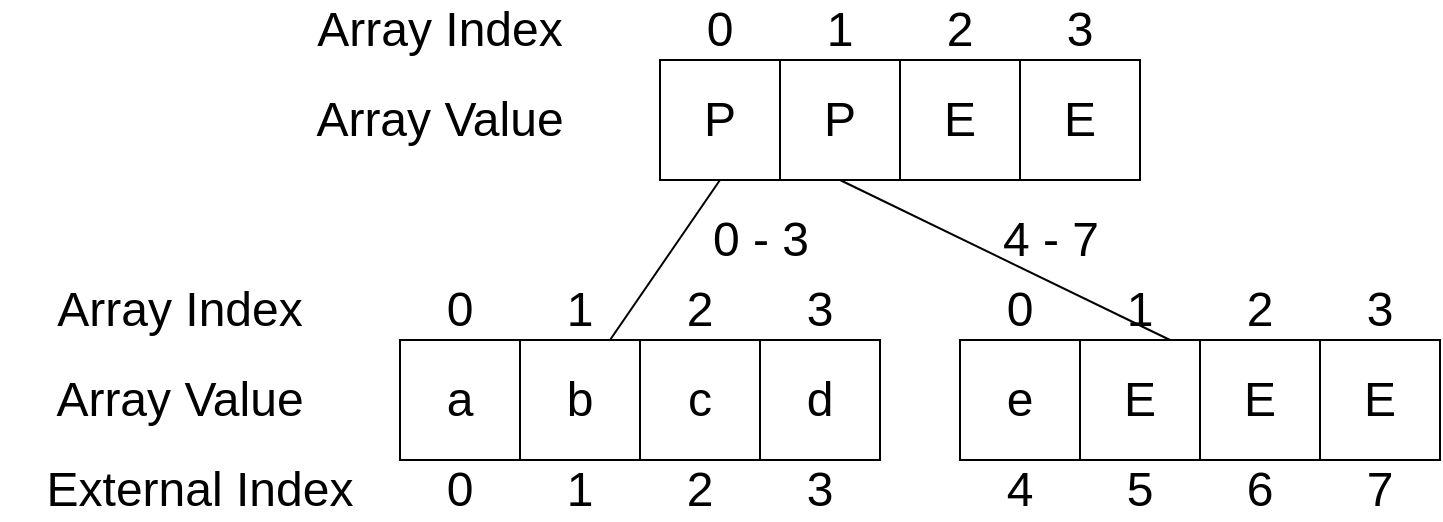 <mxfile version="16.5.1" type="device"><diagram id="O4jIf51jikYerd3G6u9J" name="Page-1"><mxGraphModel dx="1102" dy="734" grid="1" gridSize="10" guides="1" tooltips="1" connect="1" arrows="1" fold="1" page="1" pageScale="1" pageWidth="850" pageHeight="1100" math="0" shadow="0"><root><mxCell id="0"/><mxCell id="1" parent="0"/><mxCell id="8a6ExuWJA7Mi2WjmINP_-1" value="a" style="rounded=0;whiteSpace=wrap;html=1;fontSize=24;" vertex="1" parent="1"><mxGeometry x="360" y="350" width="60" height="60" as="geometry"/></mxCell><mxCell id="8a6ExuWJA7Mi2WjmINP_-2" value="b" style="rounded=0;whiteSpace=wrap;html=1;fontSize=24;" vertex="1" parent="1"><mxGeometry x="420" y="350" width="60" height="60" as="geometry"/></mxCell><mxCell id="8a6ExuWJA7Mi2WjmINP_-3" value="c" style="rounded=0;whiteSpace=wrap;html=1;fontSize=24;" vertex="1" parent="1"><mxGeometry x="480" y="350" width="60" height="60" as="geometry"/></mxCell><mxCell id="8a6ExuWJA7Mi2WjmINP_-4" value="d" style="rounded=0;whiteSpace=wrap;html=1;fontSize=24;" vertex="1" parent="1"><mxGeometry x="540" y="350" width="60" height="60" as="geometry"/></mxCell><mxCell id="8a6ExuWJA7Mi2WjmINP_-6" value="0" style="text;html=1;strokeColor=none;fillColor=none;align=center;verticalAlign=middle;whiteSpace=wrap;rounded=0;fontSize=24;" vertex="1" parent="1"><mxGeometry x="360" y="320" width="60" height="30" as="geometry"/></mxCell><mxCell id="8a6ExuWJA7Mi2WjmINP_-7" value="1" style="text;html=1;strokeColor=none;fillColor=none;align=center;verticalAlign=middle;whiteSpace=wrap;rounded=0;fontSize=24;" vertex="1" parent="1"><mxGeometry x="420" y="320" width="60" height="30" as="geometry"/></mxCell><mxCell id="8a6ExuWJA7Mi2WjmINP_-8" value="2" style="text;html=1;strokeColor=none;fillColor=none;align=center;verticalAlign=middle;whiteSpace=wrap;rounded=0;fontSize=24;" vertex="1" parent="1"><mxGeometry x="480" y="320" width="60" height="30" as="geometry"/></mxCell><mxCell id="8a6ExuWJA7Mi2WjmINP_-9" value="3" style="text;html=1;strokeColor=none;fillColor=none;align=center;verticalAlign=middle;whiteSpace=wrap;rounded=0;fontSize=24;" vertex="1" parent="1"><mxGeometry x="540" y="320" width="60" height="30" as="geometry"/></mxCell><mxCell id="8a6ExuWJA7Mi2WjmINP_-10" value="Array Index" style="text;html=1;strokeColor=none;fillColor=none;align=center;verticalAlign=middle;whiteSpace=wrap;rounded=0;fontSize=24;" vertex="1" parent="1"><mxGeometry x="160" y="320" width="180" height="30" as="geometry"/></mxCell><mxCell id="8a6ExuWJA7Mi2WjmINP_-11" value="Array Value" style="text;html=1;strokeColor=none;fillColor=none;align=center;verticalAlign=middle;whiteSpace=wrap;rounded=0;fontSize=24;" vertex="1" parent="1"><mxGeometry x="160" y="365" width="180" height="30" as="geometry"/></mxCell><mxCell id="8a6ExuWJA7Mi2WjmINP_-12" value="External Index" style="text;html=1;strokeColor=none;fillColor=none;align=center;verticalAlign=middle;whiteSpace=wrap;rounded=0;fontSize=24;" vertex="1" parent="1"><mxGeometry x="170" y="410" width="180" height="30" as="geometry"/></mxCell><mxCell id="8a6ExuWJA7Mi2WjmINP_-13" value="0" style="text;html=1;strokeColor=none;fillColor=none;align=center;verticalAlign=middle;whiteSpace=wrap;rounded=0;fontSize=24;" vertex="1" parent="1"><mxGeometry x="360" y="410" width="60" height="30" as="geometry"/></mxCell><mxCell id="8a6ExuWJA7Mi2WjmINP_-14" value="1" style="text;html=1;strokeColor=none;fillColor=none;align=center;verticalAlign=middle;whiteSpace=wrap;rounded=0;fontSize=24;" vertex="1" parent="1"><mxGeometry x="420" y="410" width="60" height="30" as="geometry"/></mxCell><mxCell id="8a6ExuWJA7Mi2WjmINP_-15" value="2" style="text;html=1;strokeColor=none;fillColor=none;align=center;verticalAlign=middle;whiteSpace=wrap;rounded=0;fontSize=24;" vertex="1" parent="1"><mxGeometry x="480" y="410" width="60" height="30" as="geometry"/></mxCell><mxCell id="8a6ExuWJA7Mi2WjmINP_-16" value="3" style="text;html=1;strokeColor=none;fillColor=none;align=center;verticalAlign=middle;whiteSpace=wrap;rounded=0;fontSize=24;" vertex="1" parent="1"><mxGeometry x="540" y="410" width="60" height="30" as="geometry"/></mxCell><mxCell id="8a6ExuWJA7Mi2WjmINP_-17" value="P" style="rounded=0;whiteSpace=wrap;html=1;fontSize=24;" vertex="1" parent="1"><mxGeometry x="490" y="210" width="60" height="60" as="geometry"/></mxCell><mxCell id="8a6ExuWJA7Mi2WjmINP_-18" value="P" style="rounded=0;whiteSpace=wrap;html=1;fontSize=24;" vertex="1" parent="1"><mxGeometry x="550" y="210" width="60" height="60" as="geometry"/></mxCell><mxCell id="8a6ExuWJA7Mi2WjmINP_-19" value="E" style="rounded=0;whiteSpace=wrap;html=1;fontSize=24;" vertex="1" parent="1"><mxGeometry x="610" y="210" width="60" height="60" as="geometry"/></mxCell><mxCell id="8a6ExuWJA7Mi2WjmINP_-20" value="E" style="rounded=0;whiteSpace=wrap;html=1;fontSize=24;" vertex="1" parent="1"><mxGeometry x="670" y="210" width="60" height="60" as="geometry"/></mxCell><mxCell id="8a6ExuWJA7Mi2WjmINP_-21" value="0" style="text;html=1;strokeColor=none;fillColor=none;align=center;verticalAlign=middle;whiteSpace=wrap;rounded=0;fontSize=24;" vertex="1" parent="1"><mxGeometry x="490" y="180" width="60" height="30" as="geometry"/></mxCell><mxCell id="8a6ExuWJA7Mi2WjmINP_-22" value="1" style="text;html=1;strokeColor=none;fillColor=none;align=center;verticalAlign=middle;whiteSpace=wrap;rounded=0;fontSize=24;" vertex="1" parent="1"><mxGeometry x="550" y="180" width="60" height="30" as="geometry"/></mxCell><mxCell id="8a6ExuWJA7Mi2WjmINP_-23" value="2" style="text;html=1;strokeColor=none;fillColor=none;align=center;verticalAlign=middle;whiteSpace=wrap;rounded=0;fontSize=24;" vertex="1" parent="1"><mxGeometry x="610" y="180" width="60" height="30" as="geometry"/></mxCell><mxCell id="8a6ExuWJA7Mi2WjmINP_-24" value="3" style="text;html=1;strokeColor=none;fillColor=none;align=center;verticalAlign=middle;whiteSpace=wrap;rounded=0;fontSize=24;" vertex="1" parent="1"><mxGeometry x="670" y="180" width="60" height="30" as="geometry"/></mxCell><mxCell id="8a6ExuWJA7Mi2WjmINP_-25" value="Array Index" style="text;html=1;strokeColor=none;fillColor=none;align=center;verticalAlign=middle;whiteSpace=wrap;rounded=0;fontSize=24;" vertex="1" parent="1"><mxGeometry x="290" y="180" width="180" height="30" as="geometry"/></mxCell><mxCell id="8a6ExuWJA7Mi2WjmINP_-26" value="Array Value" style="text;html=1;strokeColor=none;fillColor=none;align=center;verticalAlign=middle;whiteSpace=wrap;rounded=0;fontSize=24;" vertex="1" parent="1"><mxGeometry x="290" y="225" width="180" height="30" as="geometry"/></mxCell><mxCell id="8a6ExuWJA7Mi2WjmINP_-32" value="e" style="rounded=0;whiteSpace=wrap;html=1;fontSize=24;" vertex="1" parent="1"><mxGeometry x="640" y="350" width="60" height="60" as="geometry"/></mxCell><mxCell id="8a6ExuWJA7Mi2WjmINP_-33" value="E" style="rounded=0;whiteSpace=wrap;html=1;fontSize=24;" vertex="1" parent="1"><mxGeometry x="700" y="350" width="60" height="60" as="geometry"/></mxCell><mxCell id="8a6ExuWJA7Mi2WjmINP_-34" value="E" style="rounded=0;whiteSpace=wrap;html=1;fontSize=24;" vertex="1" parent="1"><mxGeometry x="760" y="350" width="60" height="60" as="geometry"/></mxCell><mxCell id="8a6ExuWJA7Mi2WjmINP_-35" value="E" style="rounded=0;whiteSpace=wrap;html=1;fontSize=24;" vertex="1" parent="1"><mxGeometry x="820" y="350" width="60" height="60" as="geometry"/></mxCell><mxCell id="8a6ExuWJA7Mi2WjmINP_-36" value="0" style="text;html=1;strokeColor=none;fillColor=none;align=center;verticalAlign=middle;whiteSpace=wrap;rounded=0;fontSize=24;" vertex="1" parent="1"><mxGeometry x="640" y="320" width="60" height="30" as="geometry"/></mxCell><mxCell id="8a6ExuWJA7Mi2WjmINP_-37" value="1" style="text;html=1;strokeColor=none;fillColor=none;align=center;verticalAlign=middle;whiteSpace=wrap;rounded=0;fontSize=24;" vertex="1" parent="1"><mxGeometry x="700" y="320" width="60" height="30" as="geometry"/></mxCell><mxCell id="8a6ExuWJA7Mi2WjmINP_-38" value="2" style="text;html=1;strokeColor=none;fillColor=none;align=center;verticalAlign=middle;whiteSpace=wrap;rounded=0;fontSize=24;" vertex="1" parent="1"><mxGeometry x="760" y="320" width="60" height="30" as="geometry"/></mxCell><mxCell id="8a6ExuWJA7Mi2WjmINP_-39" value="3" style="text;html=1;strokeColor=none;fillColor=none;align=center;verticalAlign=middle;whiteSpace=wrap;rounded=0;fontSize=24;" vertex="1" parent="1"><mxGeometry x="820" y="320" width="60" height="30" as="geometry"/></mxCell><mxCell id="8a6ExuWJA7Mi2WjmINP_-40" value="4" style="text;html=1;strokeColor=none;fillColor=none;align=center;verticalAlign=middle;whiteSpace=wrap;rounded=0;fontSize=24;" vertex="1" parent="1"><mxGeometry x="640" y="410" width="60" height="30" as="geometry"/></mxCell><mxCell id="8a6ExuWJA7Mi2WjmINP_-41" value="5" style="text;html=1;strokeColor=none;fillColor=none;align=center;verticalAlign=middle;whiteSpace=wrap;rounded=0;fontSize=24;" vertex="1" parent="1"><mxGeometry x="700" y="410" width="60" height="30" as="geometry"/></mxCell><mxCell id="8a6ExuWJA7Mi2WjmINP_-42" value="6" style="text;html=1;strokeColor=none;fillColor=none;align=center;verticalAlign=middle;whiteSpace=wrap;rounded=0;fontSize=24;" vertex="1" parent="1"><mxGeometry x="760" y="410" width="60" height="30" as="geometry"/></mxCell><mxCell id="8a6ExuWJA7Mi2WjmINP_-43" value="7" style="text;html=1;strokeColor=none;fillColor=none;align=center;verticalAlign=middle;whiteSpace=wrap;rounded=0;fontSize=24;" vertex="1" parent="1"><mxGeometry x="820" y="410" width="60" height="30" as="geometry"/></mxCell><mxCell id="8a6ExuWJA7Mi2WjmINP_-44" value="" style="endArrow=none;html=1;rounded=0;fontSize=24;exitX=0.75;exitY=1;exitDx=0;exitDy=0;entryX=0.5;entryY=1;entryDx=0;entryDy=0;" edge="1" parent="1" source="8a6ExuWJA7Mi2WjmINP_-7" target="8a6ExuWJA7Mi2WjmINP_-17"><mxGeometry width="50" height="50" relative="1" as="geometry"><mxPoint x="380" y="290" as="sourcePoint"/><mxPoint x="430" y="240" as="targetPoint"/></mxGeometry></mxCell><mxCell id="8a6ExuWJA7Mi2WjmINP_-45" value="" style="endArrow=none;html=1;rounded=0;fontSize=24;exitX=0.75;exitY=1;exitDx=0;exitDy=0;entryX=0.5;entryY=1;entryDx=0;entryDy=0;" edge="1" parent="1" source="8a6ExuWJA7Mi2WjmINP_-37" target="8a6ExuWJA7Mi2WjmINP_-18"><mxGeometry width="50" height="50" relative="1" as="geometry"><mxPoint x="475" y="360" as="sourcePoint"/><mxPoint x="530" y="280" as="targetPoint"/></mxGeometry></mxCell><mxCell id="8a6ExuWJA7Mi2WjmINP_-46" value="0 - 3" style="text;html=1;align=center;verticalAlign=middle;resizable=0;points=[];autosize=1;strokeColor=none;fillColor=none;fontSize=24;" vertex="1" parent="1"><mxGeometry x="510" y="285" width="60" height="30" as="geometry"/></mxCell><mxCell id="8a6ExuWJA7Mi2WjmINP_-48" value="4 - 7" style="text;html=1;align=center;verticalAlign=middle;resizable=0;points=[];autosize=1;strokeColor=none;fillColor=none;fontSize=24;" vertex="1" parent="1"><mxGeometry x="655" y="285" width="60" height="30" as="geometry"/></mxCell></root></mxGraphModel></diagram></mxfile>